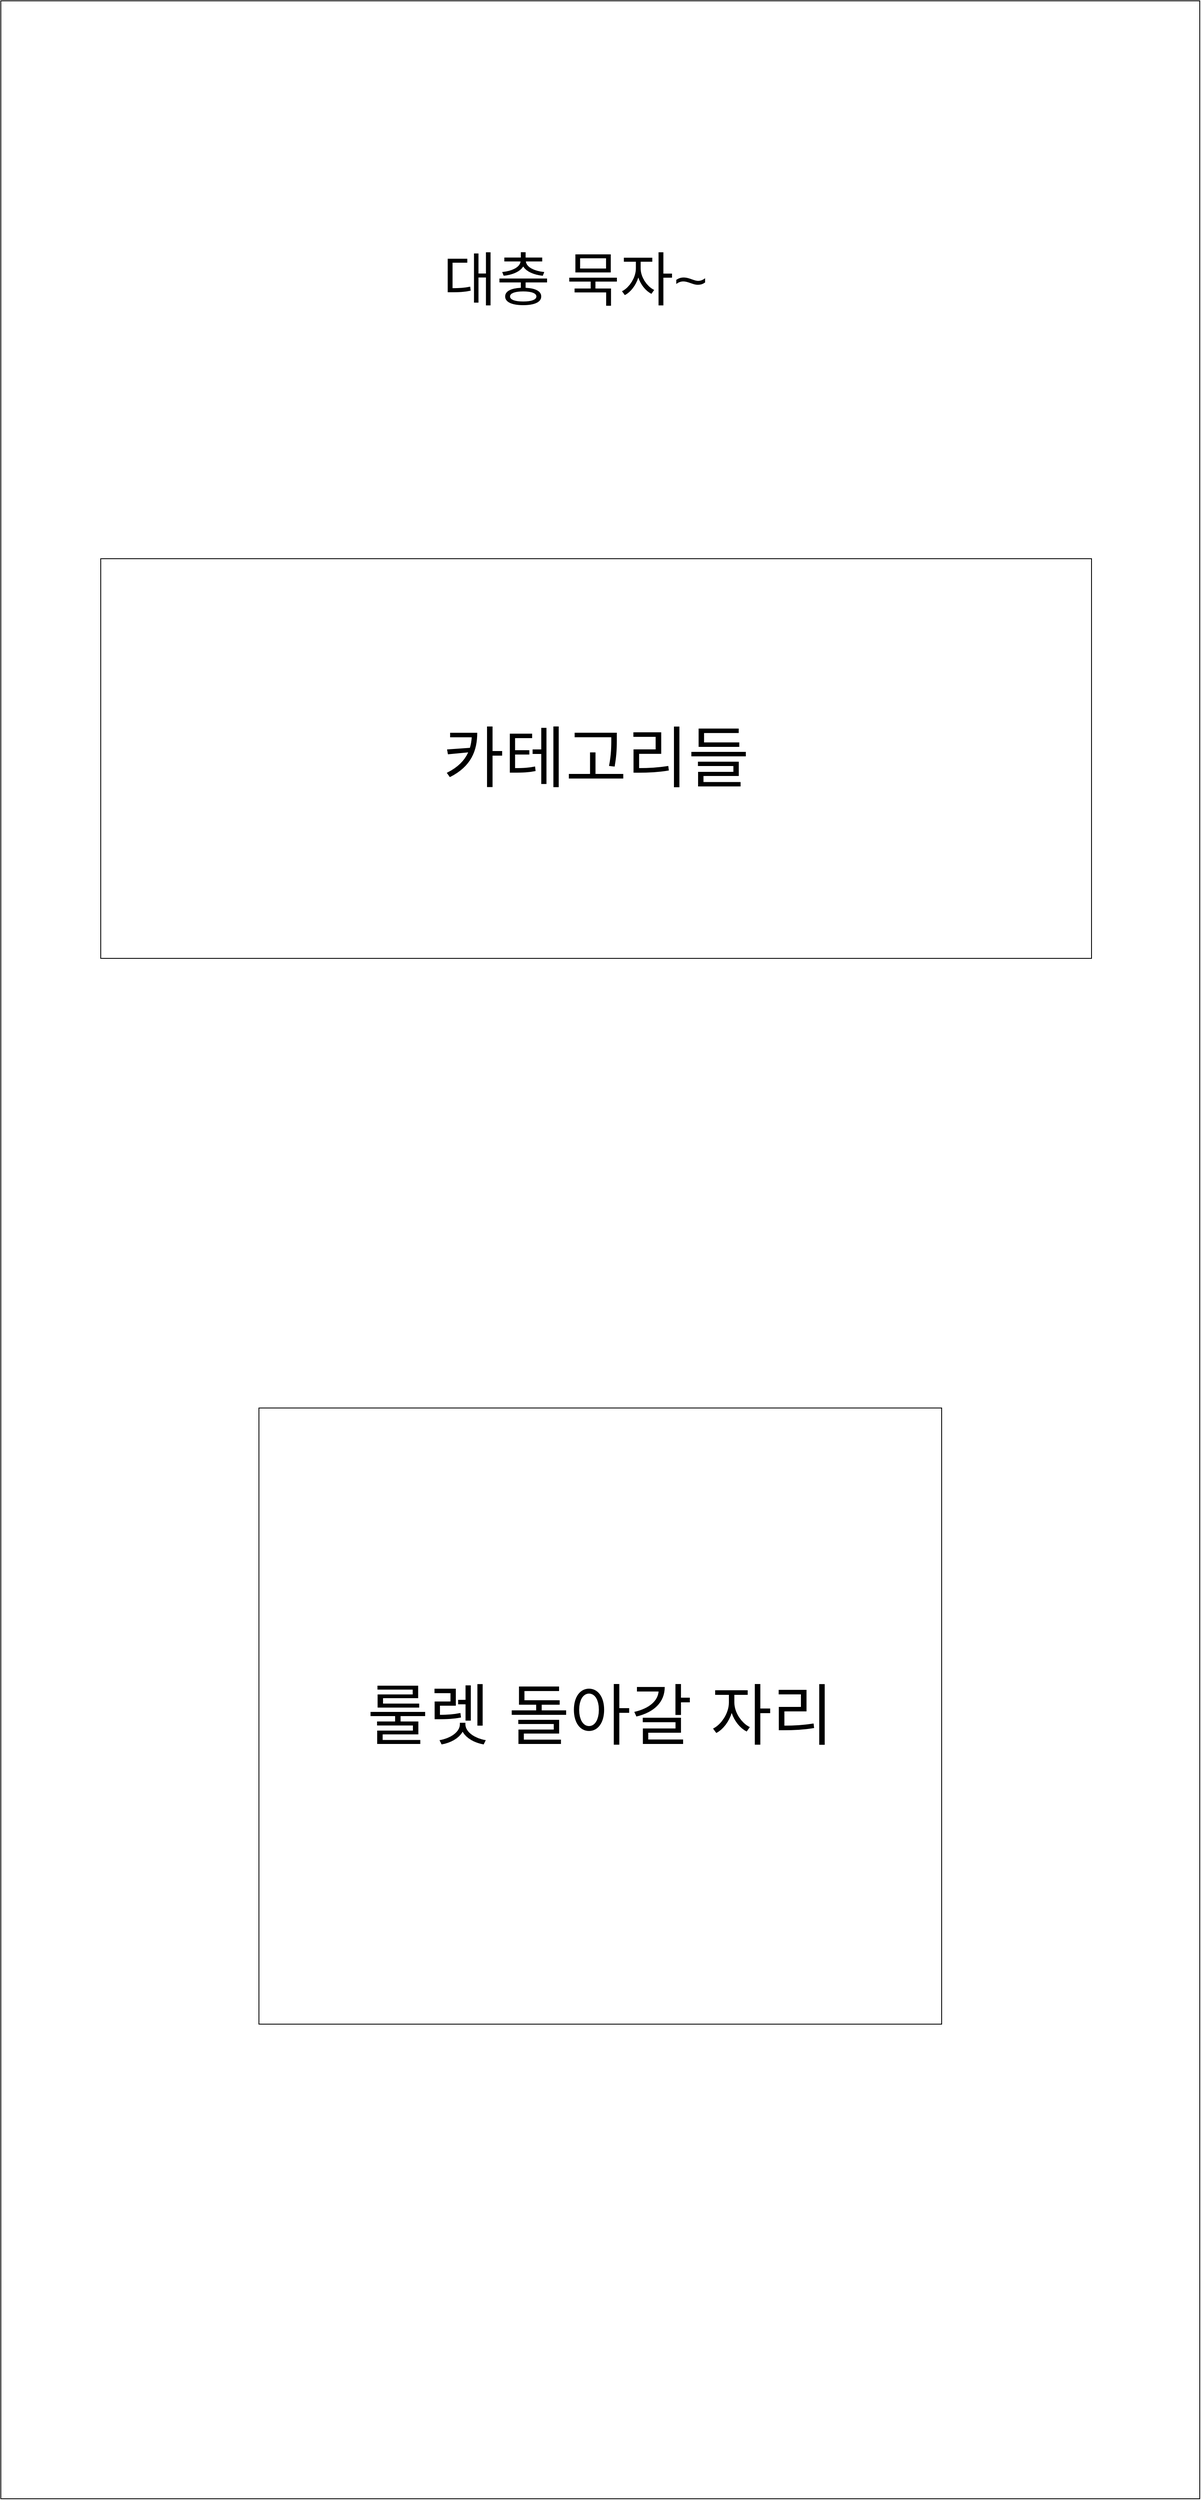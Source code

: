 <mxfile version="21.2.6" type="device">
  <diagram name="페이지-1" id="qYV6jcrk37HbQIe_1-zE">
    <mxGraphModel dx="5736" dy="3184" grid="1" gridSize="10" guides="1" tooltips="1" connect="1" arrows="1" fold="1" page="1" pageScale="1" pageWidth="827" pageHeight="1169" math="0" shadow="0">
      <root>
        <mxCell id="0" />
        <mxCell id="1" parent="0" />
        <mxCell id="1aHo3bcAsOJPNasP1hEd-1" value="" style="rounded=0;whiteSpace=wrap;html=1;" vertex="1" parent="1">
          <mxGeometry x="120" y="120" width="1440" height="3000" as="geometry" />
        </mxCell>
        <mxCell id="1aHo3bcAsOJPNasP1hEd-5" value="&lt;font style=&quot;font-size: 70px;&quot;&gt;대충 &lt;font style=&quot;font-size: 70px;&quot;&gt;묵자&lt;/font&gt;~&lt;/font&gt;" style="text;html=1;strokeColor=none;fillColor=none;align=center;verticalAlign=middle;whiteSpace=wrap;rounded=0;" vertex="1" parent="1">
          <mxGeometry x="230" y="220" width="1160" height="470" as="geometry" />
        </mxCell>
        <mxCell id="1aHo3bcAsOJPNasP1hEd-6" value="&lt;font style=&quot;font-size: 80px;&quot;&gt;카테고리들&lt;/font&gt;" style="rounded=0;whiteSpace=wrap;html=1;" vertex="1" parent="1">
          <mxGeometry x="240" y="790" width="1190" height="480" as="geometry" />
        </mxCell>
        <mxCell id="1aHo3bcAsOJPNasP1hEd-7" value="&lt;font style=&quot;font-size: 80px;&quot;&gt;룰렛 돌아갈 자리&lt;/font&gt;" style="rounded=0;whiteSpace=wrap;html=1;" vertex="1" parent="1">
          <mxGeometry x="430" y="1810" width="820" height="740" as="geometry" />
        </mxCell>
      </root>
    </mxGraphModel>
  </diagram>
</mxfile>
